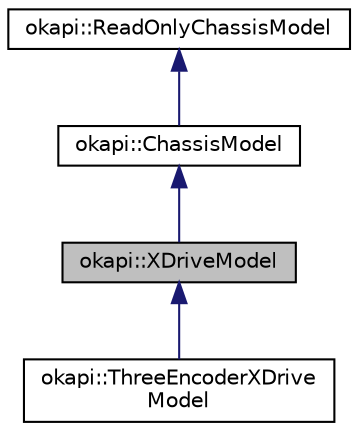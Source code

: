 digraph "okapi::XDriveModel"
{
 // LATEX_PDF_SIZE
  edge [fontname="Helvetica",fontsize="10",labelfontname="Helvetica",labelfontsize="10"];
  node [fontname="Helvetica",fontsize="10",shape=record];
  Node1 [label="okapi::XDriveModel",height=0.2,width=0.4,color="black", fillcolor="grey75", style="filled", fontcolor="black",tooltip=" "];
  Node2 -> Node1 [dir="back",color="midnightblue",fontsize="10",style="solid",fontname="Helvetica"];
  Node2 [label="okapi::ChassisModel",height=0.2,width=0.4,color="black", fillcolor="white", style="filled",URL="$classokapi_1_1ChassisModel.html",tooltip=" "];
  Node3 -> Node2 [dir="back",color="midnightblue",fontsize="10",style="solid",fontname="Helvetica"];
  Node3 [label="okapi::ReadOnlyChassisModel",height=0.2,width=0.4,color="black", fillcolor="white", style="filled",URL="$classokapi_1_1ReadOnlyChassisModel.html",tooltip=" "];
  Node1 -> Node4 [dir="back",color="midnightblue",fontsize="10",style="solid",fontname="Helvetica"];
  Node4 [label="okapi::ThreeEncoderXDrive\lModel",height=0.2,width=0.4,color="black", fillcolor="white", style="filled",URL="$classokapi_1_1ThreeEncoderXDriveModel.html",tooltip=" "];
}
